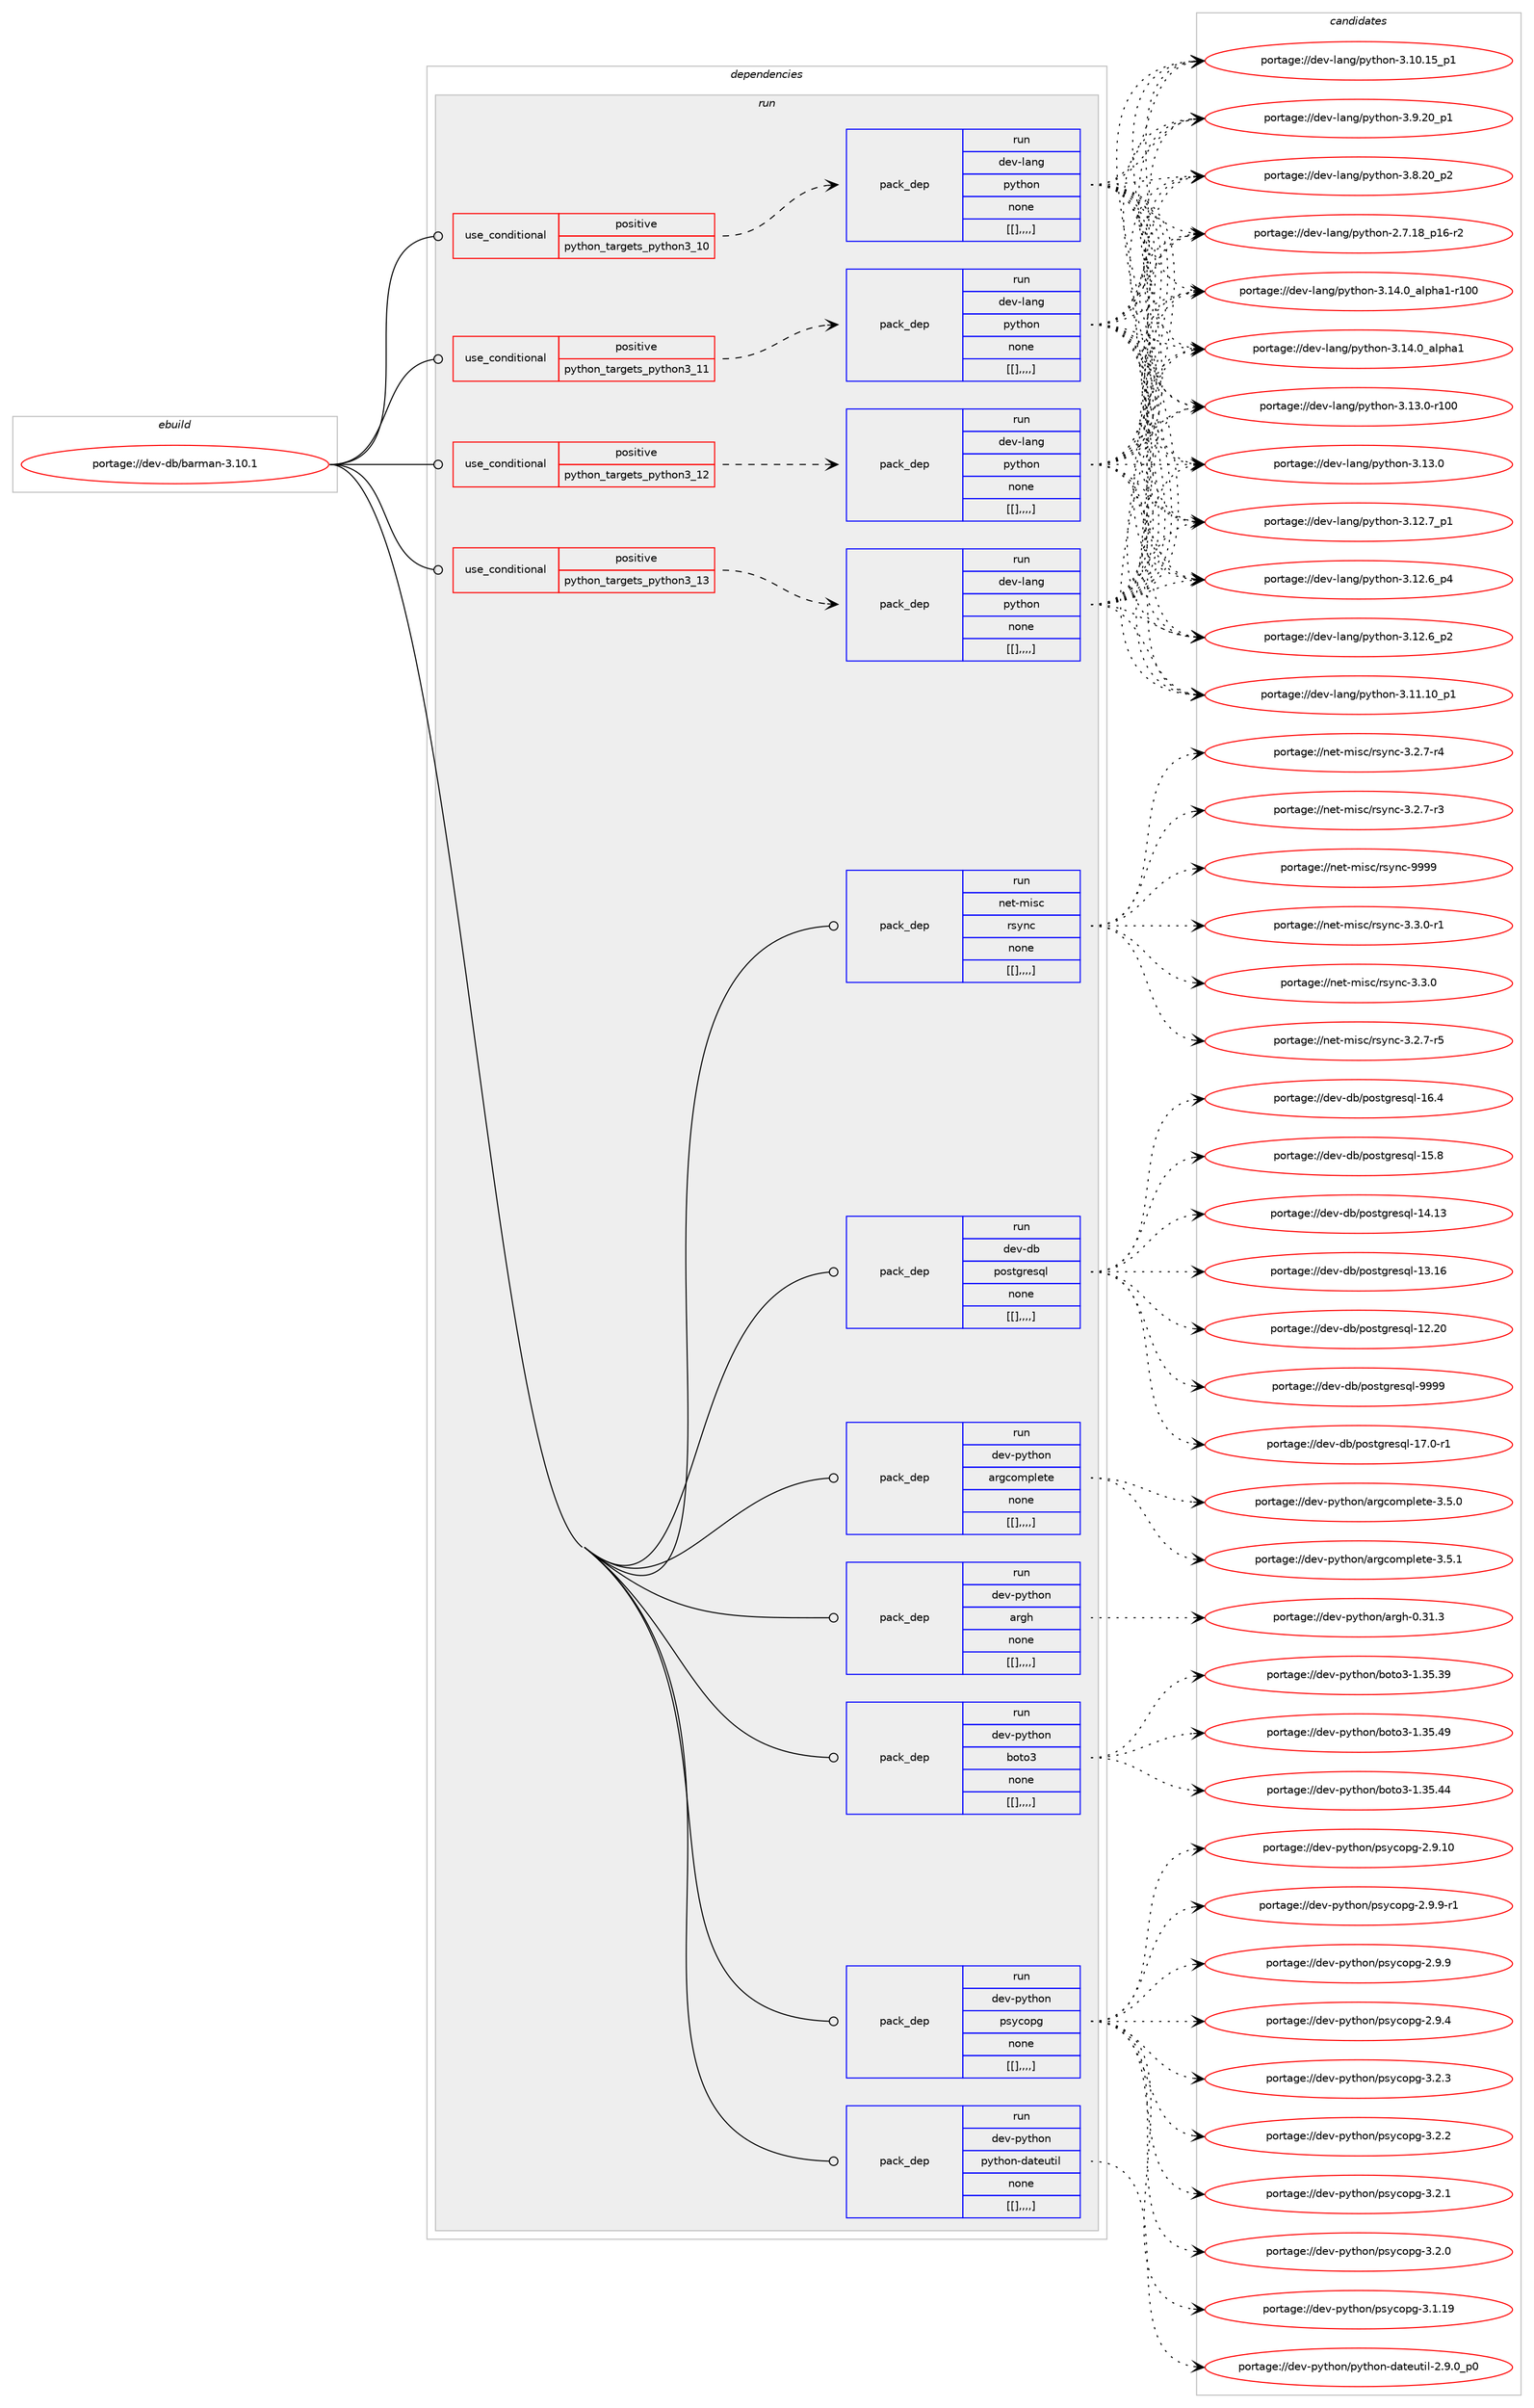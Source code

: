 digraph prolog {

# *************
# Graph options
# *************

newrank=true;
concentrate=true;
compound=true;
graph [rankdir=LR,fontname=Helvetica,fontsize=10,ranksep=1.5];#, ranksep=2.5, nodesep=0.2];
edge  [arrowhead=vee];
node  [fontname=Helvetica,fontsize=10];

# **********
# The ebuild
# **********

subgraph cluster_leftcol {
color=gray;
label=<<i>ebuild</i>>;
id [label="portage://dev-db/barman-3.10.1", color=red, width=4, href="../dev-db/barman-3.10.1.svg"];
}

# ****************
# The dependencies
# ****************

subgraph cluster_midcol {
color=gray;
label=<<i>dependencies</i>>;
subgraph cluster_compile {
fillcolor="#eeeeee";
style=filled;
label=<<i>compile</i>>;
}
subgraph cluster_compileandrun {
fillcolor="#eeeeee";
style=filled;
label=<<i>compile and run</i>>;
}
subgraph cluster_run {
fillcolor="#eeeeee";
style=filled;
label=<<i>run</i>>;
subgraph cond18757 {
dependency69787 [label=<<TABLE BORDER="0" CELLBORDER="1" CELLSPACING="0" CELLPADDING="4"><TR><TD ROWSPAN="3" CELLPADDING="10">use_conditional</TD></TR><TR><TD>positive</TD></TR><TR><TD>python_targets_python3_10</TD></TR></TABLE>>, shape=none, color=red];
subgraph pack50025 {
dependency69789 [label=<<TABLE BORDER="0" CELLBORDER="1" CELLSPACING="0" CELLPADDING="4" WIDTH="220"><TR><TD ROWSPAN="6" CELLPADDING="30">pack_dep</TD></TR><TR><TD WIDTH="110">run</TD></TR><TR><TD>dev-lang</TD></TR><TR><TD>python</TD></TR><TR><TD>none</TD></TR><TR><TD>[[],,,,]</TD></TR></TABLE>>, shape=none, color=blue];
}
dependency69787:e -> dependency69789:w [weight=20,style="dashed",arrowhead="vee"];
}
id:e -> dependency69787:w [weight=20,style="solid",arrowhead="odot"];
subgraph cond18759 {
dependency69791 [label=<<TABLE BORDER="0" CELLBORDER="1" CELLSPACING="0" CELLPADDING="4"><TR><TD ROWSPAN="3" CELLPADDING="10">use_conditional</TD></TR><TR><TD>positive</TD></TR><TR><TD>python_targets_python3_11</TD></TR></TABLE>>, shape=none, color=red];
subgraph pack50026 {
dependency69793 [label=<<TABLE BORDER="0" CELLBORDER="1" CELLSPACING="0" CELLPADDING="4" WIDTH="220"><TR><TD ROWSPAN="6" CELLPADDING="30">pack_dep</TD></TR><TR><TD WIDTH="110">run</TD></TR><TR><TD>dev-lang</TD></TR><TR><TD>python</TD></TR><TR><TD>none</TD></TR><TR><TD>[[],,,,]</TD></TR></TABLE>>, shape=none, color=blue];
}
dependency69791:e -> dependency69793:w [weight=20,style="dashed",arrowhead="vee"];
}
id:e -> dependency69791:w [weight=20,style="solid",arrowhead="odot"];
subgraph cond18763 {
dependency69801 [label=<<TABLE BORDER="0" CELLBORDER="1" CELLSPACING="0" CELLPADDING="4"><TR><TD ROWSPAN="3" CELLPADDING="10">use_conditional</TD></TR><TR><TD>positive</TD></TR><TR><TD>python_targets_python3_12</TD></TR></TABLE>>, shape=none, color=red];
subgraph pack50031 {
dependency69802 [label=<<TABLE BORDER="0" CELLBORDER="1" CELLSPACING="0" CELLPADDING="4" WIDTH="220"><TR><TD ROWSPAN="6" CELLPADDING="30">pack_dep</TD></TR><TR><TD WIDTH="110">run</TD></TR><TR><TD>dev-lang</TD></TR><TR><TD>python</TD></TR><TR><TD>none</TD></TR><TR><TD>[[],,,,]</TD></TR></TABLE>>, shape=none, color=blue];
}
dependency69801:e -> dependency69802:w [weight=20,style="dashed",arrowhead="vee"];
}
id:e -> dependency69801:w [weight=20,style="solid",arrowhead="odot"];
subgraph cond18768 {
dependency69814 [label=<<TABLE BORDER="0" CELLBORDER="1" CELLSPACING="0" CELLPADDING="4"><TR><TD ROWSPAN="3" CELLPADDING="10">use_conditional</TD></TR><TR><TD>positive</TD></TR><TR><TD>python_targets_python3_13</TD></TR></TABLE>>, shape=none, color=red];
subgraph pack50043 {
dependency69828 [label=<<TABLE BORDER="0" CELLBORDER="1" CELLSPACING="0" CELLPADDING="4" WIDTH="220"><TR><TD ROWSPAN="6" CELLPADDING="30">pack_dep</TD></TR><TR><TD WIDTH="110">run</TD></TR><TR><TD>dev-lang</TD></TR><TR><TD>python</TD></TR><TR><TD>none</TD></TR><TR><TD>[[],,,,]</TD></TR></TABLE>>, shape=none, color=blue];
}
dependency69814:e -> dependency69828:w [weight=20,style="dashed",arrowhead="vee"];
}
id:e -> dependency69814:w [weight=20,style="solid",arrowhead="odot"];
subgraph pack50057 {
dependency69838 [label=<<TABLE BORDER="0" CELLBORDER="1" CELLSPACING="0" CELLPADDING="4" WIDTH="220"><TR><TD ROWSPAN="6" CELLPADDING="30">pack_dep</TD></TR><TR><TD WIDTH="110">run</TD></TR><TR><TD>dev-db</TD></TR><TR><TD>postgresql</TD></TR><TR><TD>none</TD></TR><TR><TD>[[],,,,]</TD></TR></TABLE>>, shape=none, color=blue];
}
id:e -> dependency69838:w [weight=20,style="solid",arrowhead="odot"];
subgraph pack50061 {
dependency69842 [label=<<TABLE BORDER="0" CELLBORDER="1" CELLSPACING="0" CELLPADDING="4" WIDTH="220"><TR><TD ROWSPAN="6" CELLPADDING="30">pack_dep</TD></TR><TR><TD WIDTH="110">run</TD></TR><TR><TD>dev-python</TD></TR><TR><TD>argcomplete</TD></TR><TR><TD>none</TD></TR><TR><TD>[[],,,,]</TD></TR></TABLE>>, shape=none, color=blue];
}
id:e -> dependency69842:w [weight=20,style="solid",arrowhead="odot"];
subgraph pack50063 {
dependency69847 [label=<<TABLE BORDER="0" CELLBORDER="1" CELLSPACING="0" CELLPADDING="4" WIDTH="220"><TR><TD ROWSPAN="6" CELLPADDING="30">pack_dep</TD></TR><TR><TD WIDTH="110">run</TD></TR><TR><TD>dev-python</TD></TR><TR><TD>argh</TD></TR><TR><TD>none</TD></TR><TR><TD>[[],,,,]</TD></TR></TABLE>>, shape=none, color=blue];
}
id:e -> dependency69847:w [weight=20,style="solid",arrowhead="odot"];
subgraph pack50068 {
dependency69849 [label=<<TABLE BORDER="0" CELLBORDER="1" CELLSPACING="0" CELLPADDING="4" WIDTH="220"><TR><TD ROWSPAN="6" CELLPADDING="30">pack_dep</TD></TR><TR><TD WIDTH="110">run</TD></TR><TR><TD>dev-python</TD></TR><TR><TD>boto3</TD></TR><TR><TD>none</TD></TR><TR><TD>[[],,,,]</TD></TR></TABLE>>, shape=none, color=blue];
}
id:e -> dependency69849:w [weight=20,style="solid",arrowhead="odot"];
subgraph pack50070 {
dependency69854 [label=<<TABLE BORDER="0" CELLBORDER="1" CELLSPACING="0" CELLPADDING="4" WIDTH="220"><TR><TD ROWSPAN="6" CELLPADDING="30">pack_dep</TD></TR><TR><TD WIDTH="110">run</TD></TR><TR><TD>dev-python</TD></TR><TR><TD>psycopg</TD></TR><TR><TD>none</TD></TR><TR><TD>[[],,,,]</TD></TR></TABLE>>, shape=none, color=blue];
}
id:e -> dependency69854:w [weight=20,style="solid",arrowhead="odot"];
subgraph pack50073 {
dependency69860 [label=<<TABLE BORDER="0" CELLBORDER="1" CELLSPACING="0" CELLPADDING="4" WIDTH="220"><TR><TD ROWSPAN="6" CELLPADDING="30">pack_dep</TD></TR><TR><TD WIDTH="110">run</TD></TR><TR><TD>dev-python</TD></TR><TR><TD>python-dateutil</TD></TR><TR><TD>none</TD></TR><TR><TD>[[],,,,]</TD></TR></TABLE>>, shape=none, color=blue];
}
id:e -> dependency69860:w [weight=20,style="solid",arrowhead="odot"];
subgraph pack50081 {
dependency69871 [label=<<TABLE BORDER="0" CELLBORDER="1" CELLSPACING="0" CELLPADDING="4" WIDTH="220"><TR><TD ROWSPAN="6" CELLPADDING="30">pack_dep</TD></TR><TR><TD WIDTH="110">run</TD></TR><TR><TD>net-misc</TD></TR><TR><TD>rsync</TD></TR><TR><TD>none</TD></TR><TR><TD>[[],,,,]</TD></TR></TABLE>>, shape=none, color=blue];
}
id:e -> dependency69871:w [weight=20,style="solid",arrowhead="odot"];
}
}

# **************
# The candidates
# **************

subgraph cluster_choices {
rank=same;
color=gray;
label=<<i>candidates</i>>;

subgraph choice49964 {
color=black;
nodesep=1;
choice100101118451089711010347112121116104111110455146495246489597108112104974945114494848 [label="portage://dev-lang/python-3.14.0_alpha1-r100", color=red, width=4,href="../dev-lang/python-3.14.0_alpha1-r100.svg"];
choice1001011184510897110103471121211161041111104551464952464895971081121049749 [label="portage://dev-lang/python-3.14.0_alpha1", color=red, width=4,href="../dev-lang/python-3.14.0_alpha1.svg"];
choice1001011184510897110103471121211161041111104551464951464845114494848 [label="portage://dev-lang/python-3.13.0-r100", color=red, width=4,href="../dev-lang/python-3.13.0-r100.svg"];
choice10010111845108971101034711212111610411111045514649514648 [label="portage://dev-lang/python-3.13.0", color=red, width=4,href="../dev-lang/python-3.13.0.svg"];
choice100101118451089711010347112121116104111110455146495046559511249 [label="portage://dev-lang/python-3.12.7_p1", color=red, width=4,href="../dev-lang/python-3.12.7_p1.svg"];
choice100101118451089711010347112121116104111110455146495046549511252 [label="portage://dev-lang/python-3.12.6_p4", color=red, width=4,href="../dev-lang/python-3.12.6_p4.svg"];
choice100101118451089711010347112121116104111110455146495046549511250 [label="portage://dev-lang/python-3.12.6_p2", color=red, width=4,href="../dev-lang/python-3.12.6_p2.svg"];
choice10010111845108971101034711212111610411111045514649494649489511249 [label="portage://dev-lang/python-3.11.10_p1", color=red, width=4,href="../dev-lang/python-3.11.10_p1.svg"];
choice10010111845108971101034711212111610411111045514649484649539511249 [label="portage://dev-lang/python-3.10.15_p1", color=red, width=4,href="../dev-lang/python-3.10.15_p1.svg"];
choice100101118451089711010347112121116104111110455146574650489511249 [label="portage://dev-lang/python-3.9.20_p1", color=red, width=4,href="../dev-lang/python-3.9.20_p1.svg"];
choice100101118451089711010347112121116104111110455146564650489511250 [label="portage://dev-lang/python-3.8.20_p2", color=red, width=4,href="../dev-lang/python-3.8.20_p2.svg"];
choice100101118451089711010347112121116104111110455046554649569511249544511450 [label="portage://dev-lang/python-2.7.18_p16-r2", color=red, width=4,href="../dev-lang/python-2.7.18_p16-r2.svg"];
dependency69789:e -> choice100101118451089711010347112121116104111110455146495246489597108112104974945114494848:w [style=dotted,weight="100"];
dependency69789:e -> choice1001011184510897110103471121211161041111104551464952464895971081121049749:w [style=dotted,weight="100"];
dependency69789:e -> choice1001011184510897110103471121211161041111104551464951464845114494848:w [style=dotted,weight="100"];
dependency69789:e -> choice10010111845108971101034711212111610411111045514649514648:w [style=dotted,weight="100"];
dependency69789:e -> choice100101118451089711010347112121116104111110455146495046559511249:w [style=dotted,weight="100"];
dependency69789:e -> choice100101118451089711010347112121116104111110455146495046549511252:w [style=dotted,weight="100"];
dependency69789:e -> choice100101118451089711010347112121116104111110455146495046549511250:w [style=dotted,weight="100"];
dependency69789:e -> choice10010111845108971101034711212111610411111045514649494649489511249:w [style=dotted,weight="100"];
dependency69789:e -> choice10010111845108971101034711212111610411111045514649484649539511249:w [style=dotted,weight="100"];
dependency69789:e -> choice100101118451089711010347112121116104111110455146574650489511249:w [style=dotted,weight="100"];
dependency69789:e -> choice100101118451089711010347112121116104111110455146564650489511250:w [style=dotted,weight="100"];
dependency69789:e -> choice100101118451089711010347112121116104111110455046554649569511249544511450:w [style=dotted,weight="100"];
}
subgraph choice49973 {
color=black;
nodesep=1;
choice100101118451089711010347112121116104111110455146495246489597108112104974945114494848 [label="portage://dev-lang/python-3.14.0_alpha1-r100", color=red, width=4,href="../dev-lang/python-3.14.0_alpha1-r100.svg"];
choice1001011184510897110103471121211161041111104551464952464895971081121049749 [label="portage://dev-lang/python-3.14.0_alpha1", color=red, width=4,href="../dev-lang/python-3.14.0_alpha1.svg"];
choice1001011184510897110103471121211161041111104551464951464845114494848 [label="portage://dev-lang/python-3.13.0-r100", color=red, width=4,href="../dev-lang/python-3.13.0-r100.svg"];
choice10010111845108971101034711212111610411111045514649514648 [label="portage://dev-lang/python-3.13.0", color=red, width=4,href="../dev-lang/python-3.13.0.svg"];
choice100101118451089711010347112121116104111110455146495046559511249 [label="portage://dev-lang/python-3.12.7_p1", color=red, width=4,href="../dev-lang/python-3.12.7_p1.svg"];
choice100101118451089711010347112121116104111110455146495046549511252 [label="portage://dev-lang/python-3.12.6_p4", color=red, width=4,href="../dev-lang/python-3.12.6_p4.svg"];
choice100101118451089711010347112121116104111110455146495046549511250 [label="portage://dev-lang/python-3.12.6_p2", color=red, width=4,href="../dev-lang/python-3.12.6_p2.svg"];
choice10010111845108971101034711212111610411111045514649494649489511249 [label="portage://dev-lang/python-3.11.10_p1", color=red, width=4,href="../dev-lang/python-3.11.10_p1.svg"];
choice10010111845108971101034711212111610411111045514649484649539511249 [label="portage://dev-lang/python-3.10.15_p1", color=red, width=4,href="../dev-lang/python-3.10.15_p1.svg"];
choice100101118451089711010347112121116104111110455146574650489511249 [label="portage://dev-lang/python-3.9.20_p1", color=red, width=4,href="../dev-lang/python-3.9.20_p1.svg"];
choice100101118451089711010347112121116104111110455146564650489511250 [label="portage://dev-lang/python-3.8.20_p2", color=red, width=4,href="../dev-lang/python-3.8.20_p2.svg"];
choice100101118451089711010347112121116104111110455046554649569511249544511450 [label="portage://dev-lang/python-2.7.18_p16-r2", color=red, width=4,href="../dev-lang/python-2.7.18_p16-r2.svg"];
dependency69793:e -> choice100101118451089711010347112121116104111110455146495246489597108112104974945114494848:w [style=dotted,weight="100"];
dependency69793:e -> choice1001011184510897110103471121211161041111104551464952464895971081121049749:w [style=dotted,weight="100"];
dependency69793:e -> choice1001011184510897110103471121211161041111104551464951464845114494848:w [style=dotted,weight="100"];
dependency69793:e -> choice10010111845108971101034711212111610411111045514649514648:w [style=dotted,weight="100"];
dependency69793:e -> choice100101118451089711010347112121116104111110455146495046559511249:w [style=dotted,weight="100"];
dependency69793:e -> choice100101118451089711010347112121116104111110455146495046549511252:w [style=dotted,weight="100"];
dependency69793:e -> choice100101118451089711010347112121116104111110455146495046549511250:w [style=dotted,weight="100"];
dependency69793:e -> choice10010111845108971101034711212111610411111045514649494649489511249:w [style=dotted,weight="100"];
dependency69793:e -> choice10010111845108971101034711212111610411111045514649484649539511249:w [style=dotted,weight="100"];
dependency69793:e -> choice100101118451089711010347112121116104111110455146574650489511249:w [style=dotted,weight="100"];
dependency69793:e -> choice100101118451089711010347112121116104111110455146564650489511250:w [style=dotted,weight="100"];
dependency69793:e -> choice100101118451089711010347112121116104111110455046554649569511249544511450:w [style=dotted,weight="100"];
}
subgraph choice49978 {
color=black;
nodesep=1;
choice100101118451089711010347112121116104111110455146495246489597108112104974945114494848 [label="portage://dev-lang/python-3.14.0_alpha1-r100", color=red, width=4,href="../dev-lang/python-3.14.0_alpha1-r100.svg"];
choice1001011184510897110103471121211161041111104551464952464895971081121049749 [label="portage://dev-lang/python-3.14.0_alpha1", color=red, width=4,href="../dev-lang/python-3.14.0_alpha1.svg"];
choice1001011184510897110103471121211161041111104551464951464845114494848 [label="portage://dev-lang/python-3.13.0-r100", color=red, width=4,href="../dev-lang/python-3.13.0-r100.svg"];
choice10010111845108971101034711212111610411111045514649514648 [label="portage://dev-lang/python-3.13.0", color=red, width=4,href="../dev-lang/python-3.13.0.svg"];
choice100101118451089711010347112121116104111110455146495046559511249 [label="portage://dev-lang/python-3.12.7_p1", color=red, width=4,href="../dev-lang/python-3.12.7_p1.svg"];
choice100101118451089711010347112121116104111110455146495046549511252 [label="portage://dev-lang/python-3.12.6_p4", color=red, width=4,href="../dev-lang/python-3.12.6_p4.svg"];
choice100101118451089711010347112121116104111110455146495046549511250 [label="portage://dev-lang/python-3.12.6_p2", color=red, width=4,href="../dev-lang/python-3.12.6_p2.svg"];
choice10010111845108971101034711212111610411111045514649494649489511249 [label="portage://dev-lang/python-3.11.10_p1", color=red, width=4,href="../dev-lang/python-3.11.10_p1.svg"];
choice10010111845108971101034711212111610411111045514649484649539511249 [label="portage://dev-lang/python-3.10.15_p1", color=red, width=4,href="../dev-lang/python-3.10.15_p1.svg"];
choice100101118451089711010347112121116104111110455146574650489511249 [label="portage://dev-lang/python-3.9.20_p1", color=red, width=4,href="../dev-lang/python-3.9.20_p1.svg"];
choice100101118451089711010347112121116104111110455146564650489511250 [label="portage://dev-lang/python-3.8.20_p2", color=red, width=4,href="../dev-lang/python-3.8.20_p2.svg"];
choice100101118451089711010347112121116104111110455046554649569511249544511450 [label="portage://dev-lang/python-2.7.18_p16-r2", color=red, width=4,href="../dev-lang/python-2.7.18_p16-r2.svg"];
dependency69802:e -> choice100101118451089711010347112121116104111110455146495246489597108112104974945114494848:w [style=dotted,weight="100"];
dependency69802:e -> choice1001011184510897110103471121211161041111104551464952464895971081121049749:w [style=dotted,weight="100"];
dependency69802:e -> choice1001011184510897110103471121211161041111104551464951464845114494848:w [style=dotted,weight="100"];
dependency69802:e -> choice10010111845108971101034711212111610411111045514649514648:w [style=dotted,weight="100"];
dependency69802:e -> choice100101118451089711010347112121116104111110455146495046559511249:w [style=dotted,weight="100"];
dependency69802:e -> choice100101118451089711010347112121116104111110455146495046549511252:w [style=dotted,weight="100"];
dependency69802:e -> choice100101118451089711010347112121116104111110455146495046549511250:w [style=dotted,weight="100"];
dependency69802:e -> choice10010111845108971101034711212111610411111045514649494649489511249:w [style=dotted,weight="100"];
dependency69802:e -> choice10010111845108971101034711212111610411111045514649484649539511249:w [style=dotted,weight="100"];
dependency69802:e -> choice100101118451089711010347112121116104111110455146574650489511249:w [style=dotted,weight="100"];
dependency69802:e -> choice100101118451089711010347112121116104111110455146564650489511250:w [style=dotted,weight="100"];
dependency69802:e -> choice100101118451089711010347112121116104111110455046554649569511249544511450:w [style=dotted,weight="100"];
}
subgraph choice49983 {
color=black;
nodesep=1;
choice100101118451089711010347112121116104111110455146495246489597108112104974945114494848 [label="portage://dev-lang/python-3.14.0_alpha1-r100", color=red, width=4,href="../dev-lang/python-3.14.0_alpha1-r100.svg"];
choice1001011184510897110103471121211161041111104551464952464895971081121049749 [label="portage://dev-lang/python-3.14.0_alpha1", color=red, width=4,href="../dev-lang/python-3.14.0_alpha1.svg"];
choice1001011184510897110103471121211161041111104551464951464845114494848 [label="portage://dev-lang/python-3.13.0-r100", color=red, width=4,href="../dev-lang/python-3.13.0-r100.svg"];
choice10010111845108971101034711212111610411111045514649514648 [label="portage://dev-lang/python-3.13.0", color=red, width=4,href="../dev-lang/python-3.13.0.svg"];
choice100101118451089711010347112121116104111110455146495046559511249 [label="portage://dev-lang/python-3.12.7_p1", color=red, width=4,href="../dev-lang/python-3.12.7_p1.svg"];
choice100101118451089711010347112121116104111110455146495046549511252 [label="portage://dev-lang/python-3.12.6_p4", color=red, width=4,href="../dev-lang/python-3.12.6_p4.svg"];
choice100101118451089711010347112121116104111110455146495046549511250 [label="portage://dev-lang/python-3.12.6_p2", color=red, width=4,href="../dev-lang/python-3.12.6_p2.svg"];
choice10010111845108971101034711212111610411111045514649494649489511249 [label="portage://dev-lang/python-3.11.10_p1", color=red, width=4,href="../dev-lang/python-3.11.10_p1.svg"];
choice10010111845108971101034711212111610411111045514649484649539511249 [label="portage://dev-lang/python-3.10.15_p1", color=red, width=4,href="../dev-lang/python-3.10.15_p1.svg"];
choice100101118451089711010347112121116104111110455146574650489511249 [label="portage://dev-lang/python-3.9.20_p1", color=red, width=4,href="../dev-lang/python-3.9.20_p1.svg"];
choice100101118451089711010347112121116104111110455146564650489511250 [label="portage://dev-lang/python-3.8.20_p2", color=red, width=4,href="../dev-lang/python-3.8.20_p2.svg"];
choice100101118451089711010347112121116104111110455046554649569511249544511450 [label="portage://dev-lang/python-2.7.18_p16-r2", color=red, width=4,href="../dev-lang/python-2.7.18_p16-r2.svg"];
dependency69828:e -> choice100101118451089711010347112121116104111110455146495246489597108112104974945114494848:w [style=dotted,weight="100"];
dependency69828:e -> choice1001011184510897110103471121211161041111104551464952464895971081121049749:w [style=dotted,weight="100"];
dependency69828:e -> choice1001011184510897110103471121211161041111104551464951464845114494848:w [style=dotted,weight="100"];
dependency69828:e -> choice10010111845108971101034711212111610411111045514649514648:w [style=dotted,weight="100"];
dependency69828:e -> choice100101118451089711010347112121116104111110455146495046559511249:w [style=dotted,weight="100"];
dependency69828:e -> choice100101118451089711010347112121116104111110455146495046549511252:w [style=dotted,weight="100"];
dependency69828:e -> choice100101118451089711010347112121116104111110455146495046549511250:w [style=dotted,weight="100"];
dependency69828:e -> choice10010111845108971101034711212111610411111045514649494649489511249:w [style=dotted,weight="100"];
dependency69828:e -> choice10010111845108971101034711212111610411111045514649484649539511249:w [style=dotted,weight="100"];
dependency69828:e -> choice100101118451089711010347112121116104111110455146574650489511249:w [style=dotted,weight="100"];
dependency69828:e -> choice100101118451089711010347112121116104111110455146564650489511250:w [style=dotted,weight="100"];
dependency69828:e -> choice100101118451089711010347112121116104111110455046554649569511249544511450:w [style=dotted,weight="100"];
}
subgraph choice49991 {
color=black;
nodesep=1;
choice1001011184510098471121111151161031141011151131084557575757 [label="portage://dev-db/postgresql-9999", color=red, width=4,href="../dev-db/postgresql-9999.svg"];
choice10010111845100984711211111511610311410111511310845495546484511449 [label="portage://dev-db/postgresql-17.0-r1", color=red, width=4,href="../dev-db/postgresql-17.0-r1.svg"];
choice1001011184510098471121111151161031141011151131084549544652 [label="portage://dev-db/postgresql-16.4", color=red, width=4,href="../dev-db/postgresql-16.4.svg"];
choice1001011184510098471121111151161031141011151131084549534656 [label="portage://dev-db/postgresql-15.8", color=red, width=4,href="../dev-db/postgresql-15.8.svg"];
choice100101118451009847112111115116103114101115113108454952464951 [label="portage://dev-db/postgresql-14.13", color=red, width=4,href="../dev-db/postgresql-14.13.svg"];
choice100101118451009847112111115116103114101115113108454951464954 [label="portage://dev-db/postgresql-13.16", color=red, width=4,href="../dev-db/postgresql-13.16.svg"];
choice100101118451009847112111115116103114101115113108454950465048 [label="portage://dev-db/postgresql-12.20", color=red, width=4,href="../dev-db/postgresql-12.20.svg"];
dependency69838:e -> choice1001011184510098471121111151161031141011151131084557575757:w [style=dotted,weight="100"];
dependency69838:e -> choice10010111845100984711211111511610311410111511310845495546484511449:w [style=dotted,weight="100"];
dependency69838:e -> choice1001011184510098471121111151161031141011151131084549544652:w [style=dotted,weight="100"];
dependency69838:e -> choice1001011184510098471121111151161031141011151131084549534656:w [style=dotted,weight="100"];
dependency69838:e -> choice100101118451009847112111115116103114101115113108454952464951:w [style=dotted,weight="100"];
dependency69838:e -> choice100101118451009847112111115116103114101115113108454951464954:w [style=dotted,weight="100"];
dependency69838:e -> choice100101118451009847112111115116103114101115113108454950465048:w [style=dotted,weight="100"];
}
subgraph choice49998 {
color=black;
nodesep=1;
choice10010111845112121116104111110479711410399111109112108101116101455146534649 [label="portage://dev-python/argcomplete-3.5.1", color=red, width=4,href="../dev-python/argcomplete-3.5.1.svg"];
choice10010111845112121116104111110479711410399111109112108101116101455146534648 [label="portage://dev-python/argcomplete-3.5.0", color=red, width=4,href="../dev-python/argcomplete-3.5.0.svg"];
dependency69842:e -> choice10010111845112121116104111110479711410399111109112108101116101455146534649:w [style=dotted,weight="100"];
dependency69842:e -> choice10010111845112121116104111110479711410399111109112108101116101455146534648:w [style=dotted,weight="100"];
}
subgraph choice50003 {
color=black;
nodesep=1;
choice10010111845112121116104111110479711410310445484651494651 [label="portage://dev-python/argh-0.31.3", color=red, width=4,href="../dev-python/argh-0.31.3.svg"];
dependency69847:e -> choice10010111845112121116104111110479711410310445484651494651:w [style=dotted,weight="100"];
}
subgraph choice50016 {
color=black;
nodesep=1;
choice100101118451121211161041111104798111116111514549465153465257 [label="portage://dev-python/boto3-1.35.49", color=red, width=4,href="../dev-python/boto3-1.35.49.svg"];
choice100101118451121211161041111104798111116111514549465153465252 [label="portage://dev-python/boto3-1.35.44", color=red, width=4,href="../dev-python/boto3-1.35.44.svg"];
choice100101118451121211161041111104798111116111514549465153465157 [label="portage://dev-python/boto3-1.35.39", color=red, width=4,href="../dev-python/boto3-1.35.39.svg"];
dependency69849:e -> choice100101118451121211161041111104798111116111514549465153465257:w [style=dotted,weight="100"];
dependency69849:e -> choice100101118451121211161041111104798111116111514549465153465252:w [style=dotted,weight="100"];
dependency69849:e -> choice100101118451121211161041111104798111116111514549465153465157:w [style=dotted,weight="100"];
}
subgraph choice50019 {
color=black;
nodesep=1;
choice100101118451121211161041111104711211512199111112103455146504651 [label="portage://dev-python/psycopg-3.2.3", color=red, width=4,href="../dev-python/psycopg-3.2.3.svg"];
choice100101118451121211161041111104711211512199111112103455146504650 [label="portage://dev-python/psycopg-3.2.2", color=red, width=4,href="../dev-python/psycopg-3.2.2.svg"];
choice100101118451121211161041111104711211512199111112103455146504649 [label="portage://dev-python/psycopg-3.2.1", color=red, width=4,href="../dev-python/psycopg-3.2.1.svg"];
choice100101118451121211161041111104711211512199111112103455146504648 [label="portage://dev-python/psycopg-3.2.0", color=red, width=4,href="../dev-python/psycopg-3.2.0.svg"];
choice10010111845112121116104111110471121151219911111210345514649464957 [label="portage://dev-python/psycopg-3.1.19", color=red, width=4,href="../dev-python/psycopg-3.1.19.svg"];
choice10010111845112121116104111110471121151219911111210345504657464948 [label="portage://dev-python/psycopg-2.9.10", color=red, width=4,href="../dev-python/psycopg-2.9.10.svg"];
choice1001011184511212111610411111047112115121991111121034550465746574511449 [label="portage://dev-python/psycopg-2.9.9-r1", color=red, width=4,href="../dev-python/psycopg-2.9.9-r1.svg"];
choice100101118451121211161041111104711211512199111112103455046574657 [label="portage://dev-python/psycopg-2.9.9", color=red, width=4,href="../dev-python/psycopg-2.9.9.svg"];
choice100101118451121211161041111104711211512199111112103455046574652 [label="portage://dev-python/psycopg-2.9.4", color=red, width=4,href="../dev-python/psycopg-2.9.4.svg"];
dependency69854:e -> choice100101118451121211161041111104711211512199111112103455146504651:w [style=dotted,weight="100"];
dependency69854:e -> choice100101118451121211161041111104711211512199111112103455146504650:w [style=dotted,weight="100"];
dependency69854:e -> choice100101118451121211161041111104711211512199111112103455146504649:w [style=dotted,weight="100"];
dependency69854:e -> choice100101118451121211161041111104711211512199111112103455146504648:w [style=dotted,weight="100"];
dependency69854:e -> choice10010111845112121116104111110471121151219911111210345514649464957:w [style=dotted,weight="100"];
dependency69854:e -> choice10010111845112121116104111110471121151219911111210345504657464948:w [style=dotted,weight="100"];
dependency69854:e -> choice1001011184511212111610411111047112115121991111121034550465746574511449:w [style=dotted,weight="100"];
dependency69854:e -> choice100101118451121211161041111104711211512199111112103455046574657:w [style=dotted,weight="100"];
dependency69854:e -> choice100101118451121211161041111104711211512199111112103455046574652:w [style=dotted,weight="100"];
}
subgraph choice50032 {
color=black;
nodesep=1;
choice100101118451121211161041111104711212111610411111045100971161011171161051084550465746489511248 [label="portage://dev-python/python-dateutil-2.9.0_p0", color=red, width=4,href="../dev-python/python-dateutil-2.9.0_p0.svg"];
dependency69860:e -> choice100101118451121211161041111104711212111610411111045100971161011171161051084550465746489511248:w [style=dotted,weight="100"];
}
subgraph choice50041 {
color=black;
nodesep=1;
choice110101116451091051159947114115121110994557575757 [label="portage://net-misc/rsync-9999", color=red, width=4,href="../net-misc/rsync-9999.svg"];
choice110101116451091051159947114115121110994551465146484511449 [label="portage://net-misc/rsync-3.3.0-r1", color=red, width=4,href="../net-misc/rsync-3.3.0-r1.svg"];
choice11010111645109105115994711411512111099455146514648 [label="portage://net-misc/rsync-3.3.0", color=red, width=4,href="../net-misc/rsync-3.3.0.svg"];
choice110101116451091051159947114115121110994551465046554511453 [label="portage://net-misc/rsync-3.2.7-r5", color=red, width=4,href="../net-misc/rsync-3.2.7-r5.svg"];
choice110101116451091051159947114115121110994551465046554511452 [label="portage://net-misc/rsync-3.2.7-r4", color=red, width=4,href="../net-misc/rsync-3.2.7-r4.svg"];
choice110101116451091051159947114115121110994551465046554511451 [label="portage://net-misc/rsync-3.2.7-r3", color=red, width=4,href="../net-misc/rsync-3.2.7-r3.svg"];
dependency69871:e -> choice110101116451091051159947114115121110994557575757:w [style=dotted,weight="100"];
dependency69871:e -> choice110101116451091051159947114115121110994551465146484511449:w [style=dotted,weight="100"];
dependency69871:e -> choice11010111645109105115994711411512111099455146514648:w [style=dotted,weight="100"];
dependency69871:e -> choice110101116451091051159947114115121110994551465046554511453:w [style=dotted,weight="100"];
dependency69871:e -> choice110101116451091051159947114115121110994551465046554511452:w [style=dotted,weight="100"];
dependency69871:e -> choice110101116451091051159947114115121110994551465046554511451:w [style=dotted,weight="100"];
}
}

}
